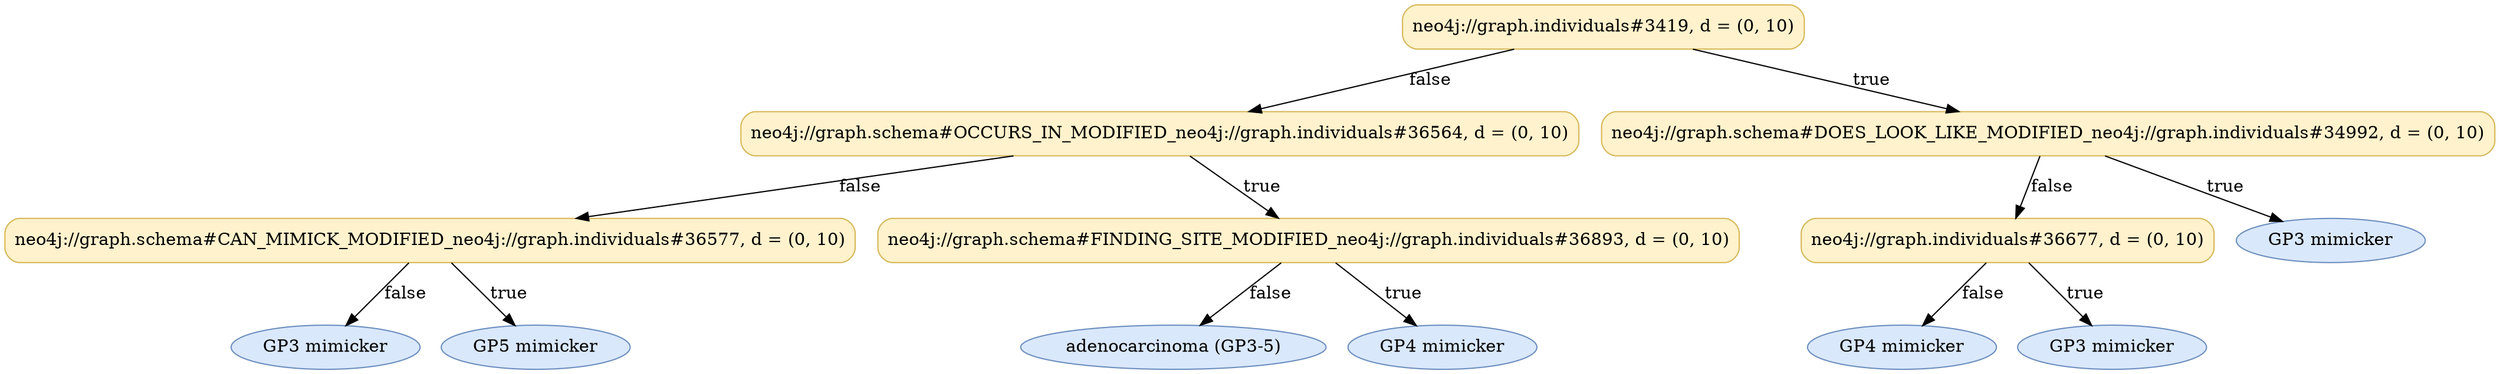 digraph DT{
label=""
fontname="Times-Roman"
node[fontname="Times-Roman"];
Node1 [label="neo4j://graph.individuals#3419, d = (0, 10)", fillcolor="#FFF2CC", color="#D6B656", style="rounded,filled", shape="box"];
Node2 [label="neo4j://graph.schema#OCCURS_IN_MODIFIED_neo4j://graph.individuals#36564, d = (0, 10)", fillcolor="#FFF2CC", color="#D6B656", style="rounded,filled", shape="box"];
Node3 [label="neo4j://graph.schema#CAN_MIMICK_MODIFIED_neo4j://graph.individuals#36577, d = (0, 10)", fillcolor="#FFF2CC", color="#D6B656", style="rounded,filled", shape="box"];
Node4 [label="GP3 mimicker", fillcolor="#DAE8FC", color="#6C8EBF", style="rounded,filled", shape="ellipse"];
Node3 -> Node4 [label="false"];
Node5 [label="GP5 mimicker", fillcolor="#DAE8FC", color="#6C8EBF", style="rounded,filled", shape="ellipse"];
Node3 -> Node5 [label="true"];
Node2 -> Node3 [label="false"];
Node6 [label="neo4j://graph.schema#FINDING_SITE_MODIFIED_neo4j://graph.individuals#36893, d = (0, 10)", fillcolor="#FFF2CC", color="#D6B656", style="rounded,filled", shape="box"];
Node7 [label="adenocarcinoma (GP3-5)", fillcolor="#DAE8FC", color="#6C8EBF", style="rounded,filled", shape="ellipse"];
Node6 -> Node7 [label="false"];
Node8 [label="GP4 mimicker", fillcolor="#DAE8FC", color="#6C8EBF", style="rounded,filled", shape="ellipse"];
Node6 -> Node8 [label="true"];
Node2 -> Node6 [label="true"];
Node1 -> Node2 [label="false"];
Node9 [label="neo4j://graph.schema#DOES_LOOK_LIKE_MODIFIED_neo4j://graph.individuals#34992, d = (0, 10)", fillcolor="#FFF2CC", color="#D6B656", style="rounded,filled", shape="box"];
Node10 [label="neo4j://graph.individuals#36677, d = (0, 10)", fillcolor="#FFF2CC", color="#D6B656", style="rounded,filled", shape="box"];
Node11 [label="GP4 mimicker", fillcolor="#DAE8FC", color="#6C8EBF", style="rounded,filled", shape="ellipse"];
Node10 -> Node11 [label="false"];
Node12 [label="GP3 mimicker", fillcolor="#DAE8FC", color="#6C8EBF", style="rounded,filled", shape="ellipse"];
Node10 -> Node12 [label="true"];
Node9 -> Node10 [label="false"];
Node13 [label="GP3 mimicker", fillcolor="#DAE8FC", color="#6C8EBF", style="rounded,filled", shape="ellipse"];
Node9 -> Node13 [label="true"];
Node1 -> Node9 [label="true"];
}